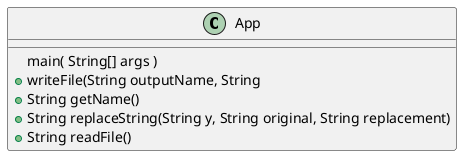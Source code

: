 @startuml
'https://plantuml.com/class-diagram

class App
{
main( String[] args )
+writeFile(String outputName, String
+String getName()
+String replaceString(String y, String original, String replacement)
+String readFile()
}
@enduml